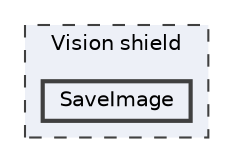 digraph "Vision shield/SaveImage"
{
 // LATEX_PDF_SIZE
  bgcolor="transparent";
  edge [fontname=Helvetica,fontsize=10,labelfontname=Helvetica,labelfontsize=10];
  node [fontname=Helvetica,fontsize=10,shape=box,height=0.2,width=0.4];
  compound=true
  subgraph clusterdir_74edc1bad32b56ba77a9ed2d1d93c7a1 {
    graph [ bgcolor="#edf0f7", pencolor="grey25", label="Vision shield", fontname=Helvetica,fontsize=10 style="filled,dashed", URL="dir_74edc1bad32b56ba77a9ed2d1d93c7a1.html",tooltip=""]
  dir_b90ea5890f75e338474e5d1601f28632 [label="SaveImage", fillcolor="#edf0f7", color="grey25", style="filled,bold", URL="dir_b90ea5890f75e338474e5d1601f28632.html",tooltip=""];
  }
}
